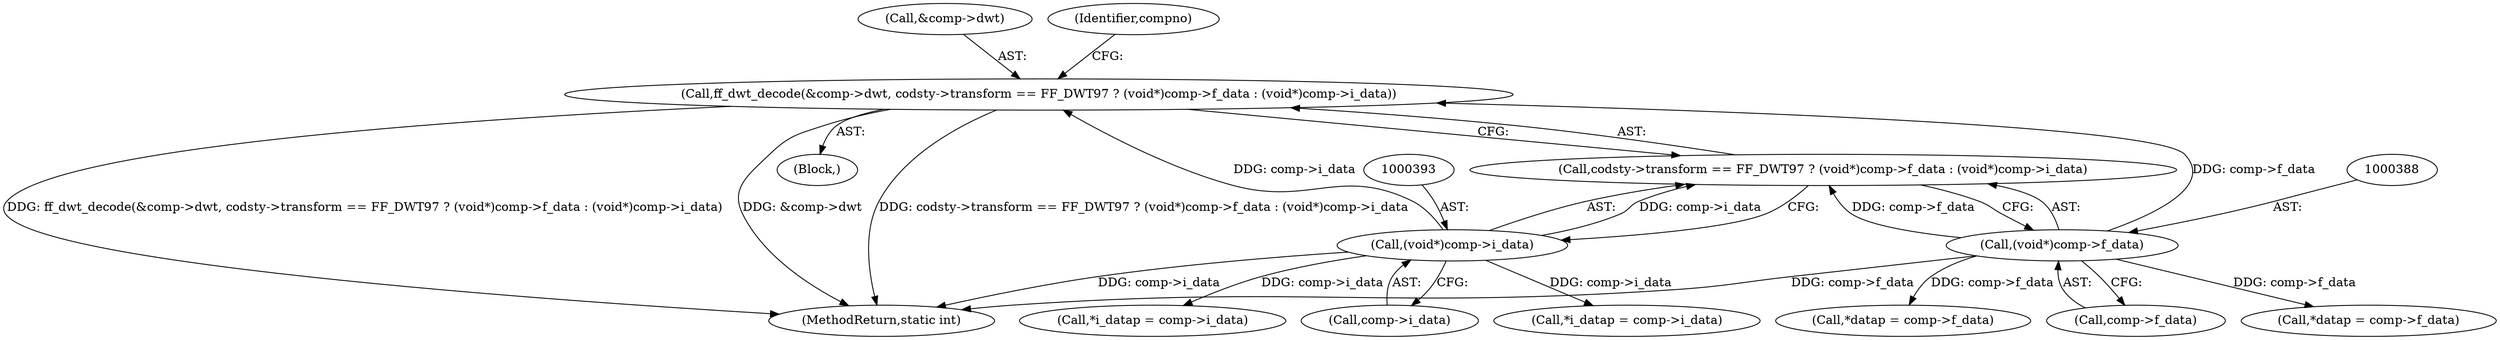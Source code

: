 digraph "0_FFmpeg_fe448cd28d674c3eff3072552eae366d0b659ce9@pointer" {
"1000376" [label="(Call,ff_dwt_decode(&comp->dwt, codsty->transform == FF_DWT97 ? (void*)comp->f_data : (void*)comp->i_data))"];
"1000387" [label="(Call,(void*)comp->f_data)"];
"1000392" [label="(Call,(void*)comp->i_data)"];
"1000387" [label="(Call,(void*)comp->f_data)"];
"1000814" [label="(Call,*datap = comp->f_data)"];
"1000492" [label="(Call,*datap = comp->f_data)"];
"1000141" [label="(Block,)"];
"1001114" [label="(MethodReturn,static int)"];
"1000389" [label="(Call,comp->f_data)"];
"1000392" [label="(Call,(void*)comp->i_data)"];
"1000377" [label="(Call,&comp->dwt)"];
"1000498" [label="(Call,*i_datap = comp->i_data)"];
"1000820" [label="(Call,*i_datap = comp->i_data)"];
"1000394" [label="(Call,comp->i_data)"];
"1000140" [label="(Identifier,compno)"];
"1000376" [label="(Call,ff_dwt_decode(&comp->dwt, codsty->transform == FF_DWT97 ? (void*)comp->f_data : (void*)comp->i_data))"];
"1000381" [label="(Call,codsty->transform == FF_DWT97 ? (void*)comp->f_data : (void*)comp->i_data)"];
"1000376" -> "1000141"  [label="AST: "];
"1000376" -> "1000381"  [label="CFG: "];
"1000377" -> "1000376"  [label="AST: "];
"1000381" -> "1000376"  [label="AST: "];
"1000140" -> "1000376"  [label="CFG: "];
"1000376" -> "1001114"  [label="DDG: ff_dwt_decode(&comp->dwt, codsty->transform == FF_DWT97 ? (void*)comp->f_data : (void*)comp->i_data)"];
"1000376" -> "1001114"  [label="DDG: &comp->dwt"];
"1000376" -> "1001114"  [label="DDG: codsty->transform == FF_DWT97 ? (void*)comp->f_data : (void*)comp->i_data"];
"1000387" -> "1000376"  [label="DDG: comp->f_data"];
"1000392" -> "1000376"  [label="DDG: comp->i_data"];
"1000387" -> "1000381"  [label="AST: "];
"1000387" -> "1000389"  [label="CFG: "];
"1000388" -> "1000387"  [label="AST: "];
"1000389" -> "1000387"  [label="AST: "];
"1000381" -> "1000387"  [label="CFG: "];
"1000387" -> "1001114"  [label="DDG: comp->f_data"];
"1000387" -> "1000381"  [label="DDG: comp->f_data"];
"1000387" -> "1000492"  [label="DDG: comp->f_data"];
"1000387" -> "1000814"  [label="DDG: comp->f_data"];
"1000392" -> "1000381"  [label="AST: "];
"1000392" -> "1000394"  [label="CFG: "];
"1000393" -> "1000392"  [label="AST: "];
"1000394" -> "1000392"  [label="AST: "];
"1000381" -> "1000392"  [label="CFG: "];
"1000392" -> "1001114"  [label="DDG: comp->i_data"];
"1000392" -> "1000381"  [label="DDG: comp->i_data"];
"1000392" -> "1000498"  [label="DDG: comp->i_data"];
"1000392" -> "1000820"  [label="DDG: comp->i_data"];
}
